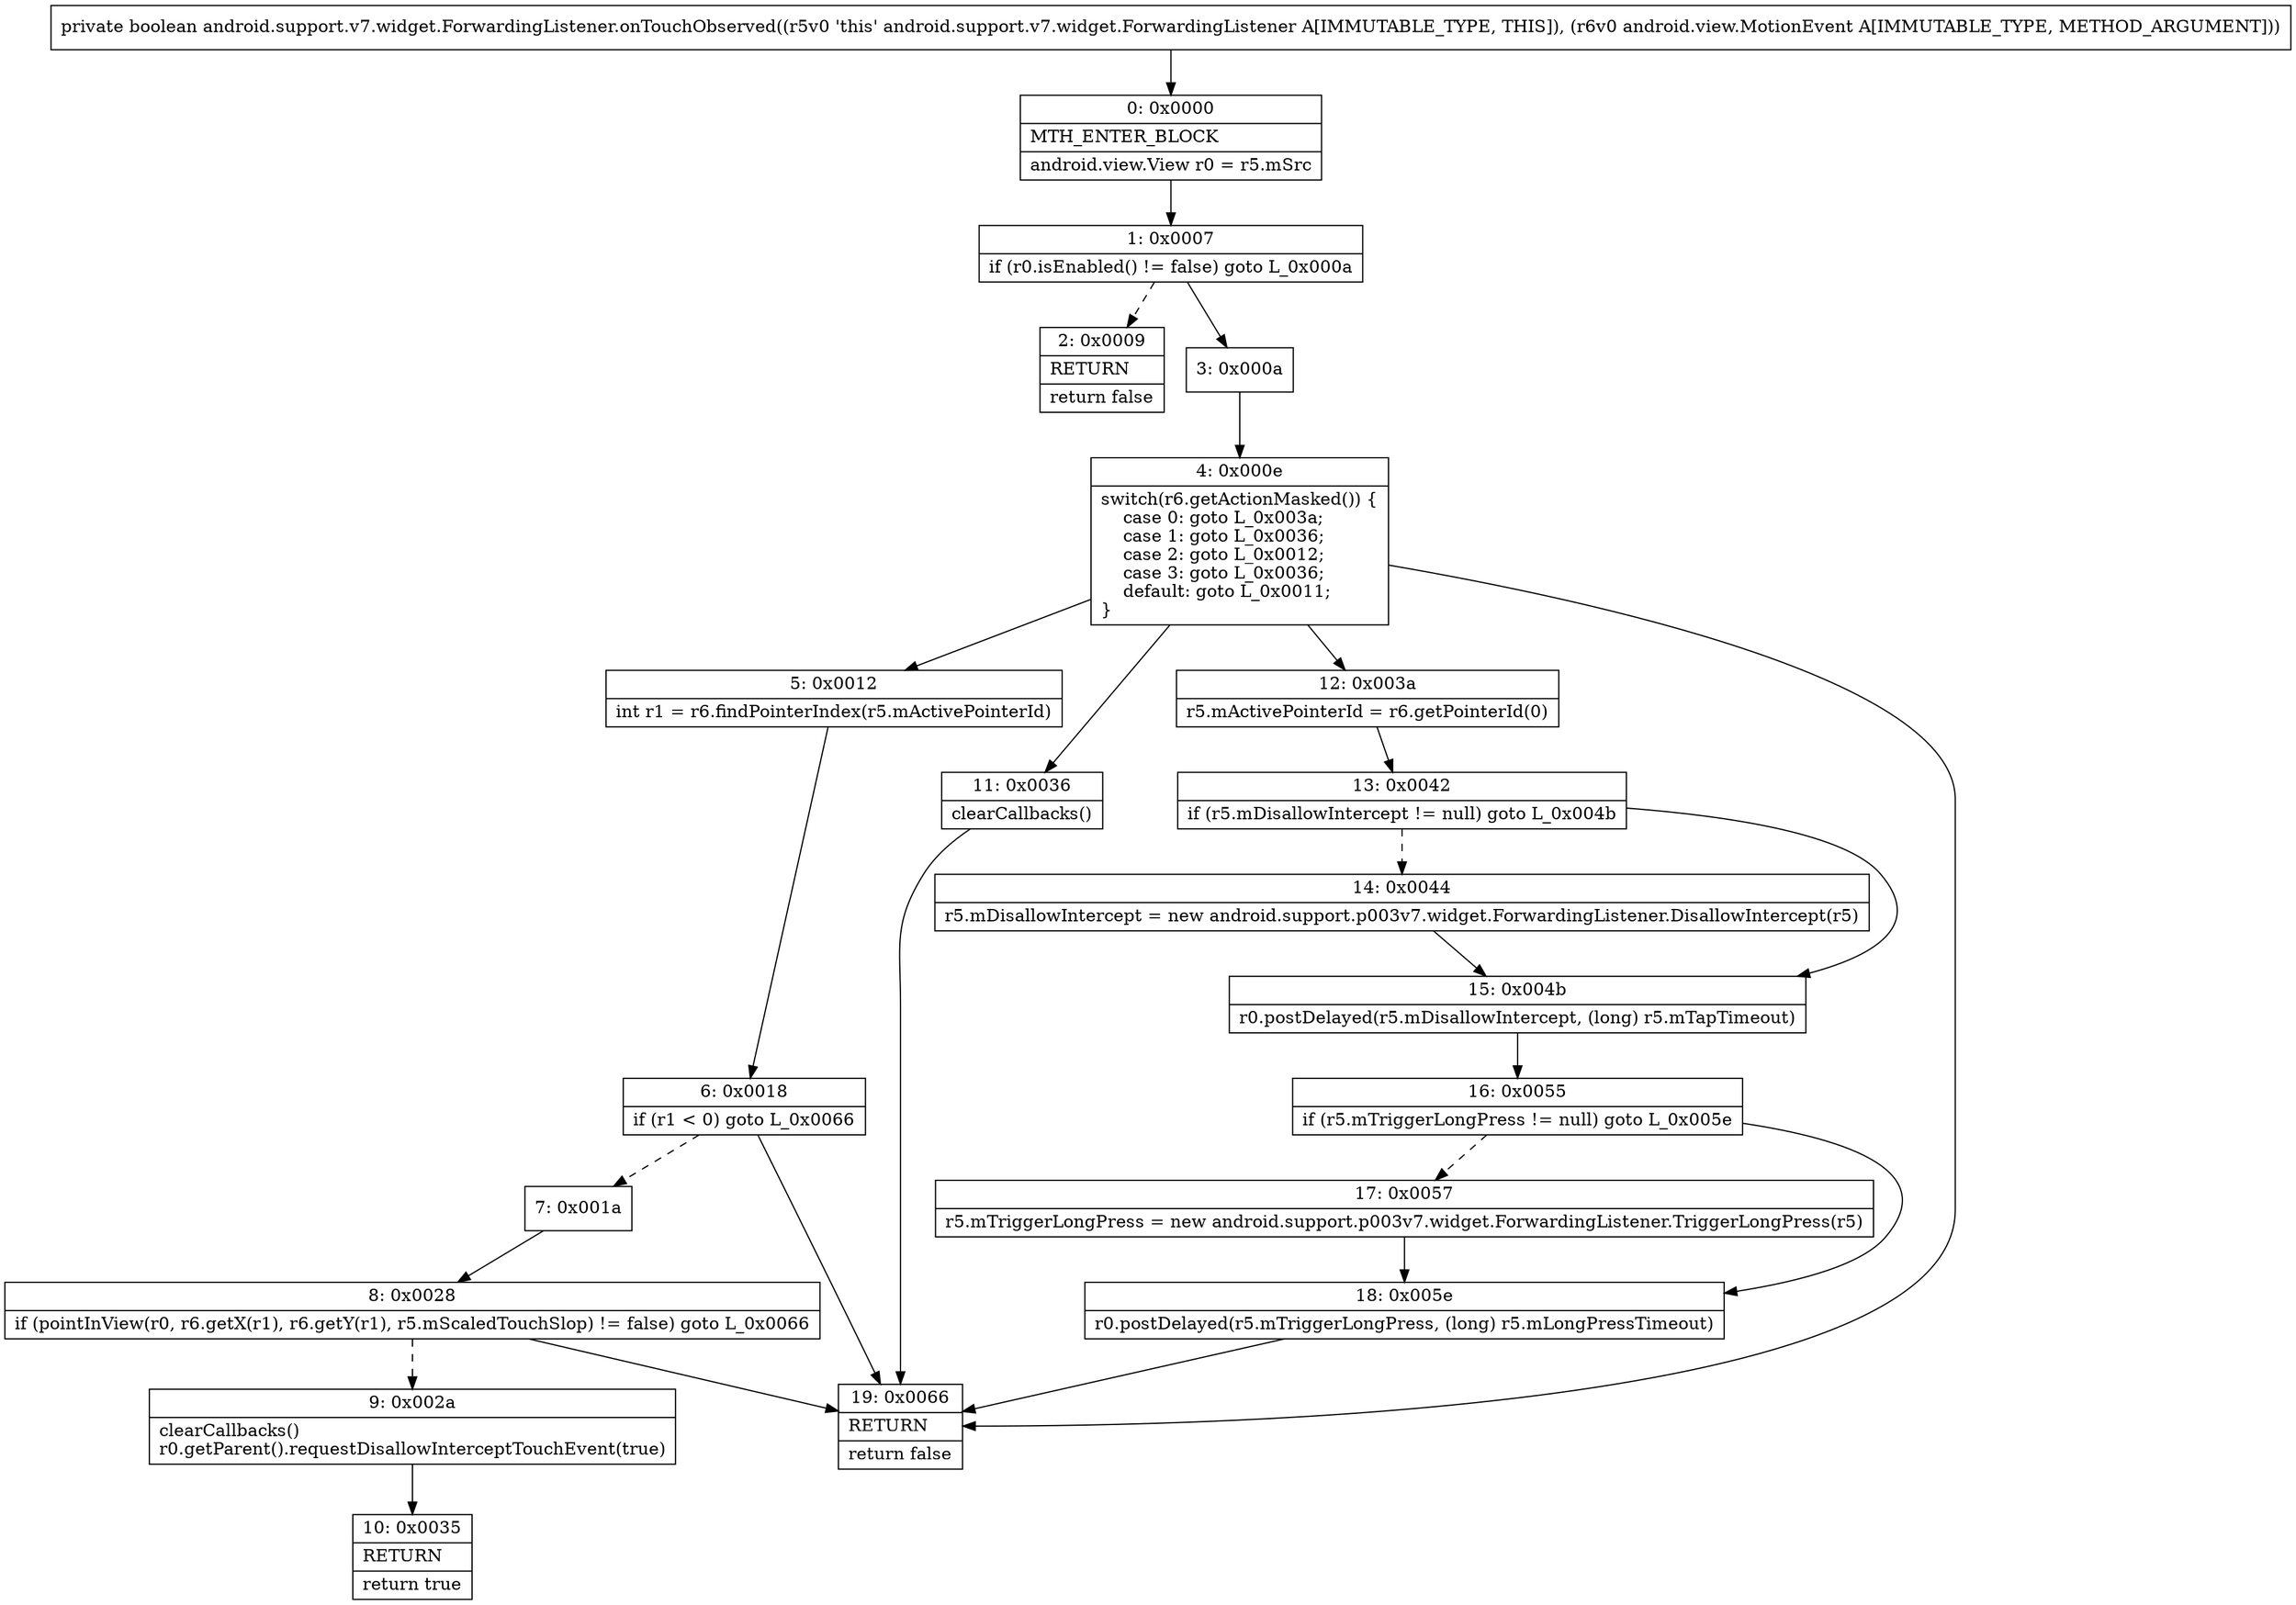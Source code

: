digraph "CFG forandroid.support.v7.widget.ForwardingListener.onTouchObserved(Landroid\/view\/MotionEvent;)Z" {
Node_0 [shape=record,label="{0\:\ 0x0000|MTH_ENTER_BLOCK\l|android.view.View r0 = r5.mSrc\l}"];
Node_1 [shape=record,label="{1\:\ 0x0007|if (r0.isEnabled() != false) goto L_0x000a\l}"];
Node_2 [shape=record,label="{2\:\ 0x0009|RETURN\l|return false\l}"];
Node_3 [shape=record,label="{3\:\ 0x000a}"];
Node_4 [shape=record,label="{4\:\ 0x000e|switch(r6.getActionMasked()) \{\l    case 0: goto L_0x003a;\l    case 1: goto L_0x0036;\l    case 2: goto L_0x0012;\l    case 3: goto L_0x0036;\l    default: goto L_0x0011;\l\}\l}"];
Node_5 [shape=record,label="{5\:\ 0x0012|int r1 = r6.findPointerIndex(r5.mActivePointerId)\l}"];
Node_6 [shape=record,label="{6\:\ 0x0018|if (r1 \< 0) goto L_0x0066\l}"];
Node_7 [shape=record,label="{7\:\ 0x001a}"];
Node_8 [shape=record,label="{8\:\ 0x0028|if (pointInView(r0, r6.getX(r1), r6.getY(r1), r5.mScaledTouchSlop) != false) goto L_0x0066\l}"];
Node_9 [shape=record,label="{9\:\ 0x002a|clearCallbacks()\lr0.getParent().requestDisallowInterceptTouchEvent(true)\l}"];
Node_10 [shape=record,label="{10\:\ 0x0035|RETURN\l|return true\l}"];
Node_11 [shape=record,label="{11\:\ 0x0036|clearCallbacks()\l}"];
Node_12 [shape=record,label="{12\:\ 0x003a|r5.mActivePointerId = r6.getPointerId(0)\l}"];
Node_13 [shape=record,label="{13\:\ 0x0042|if (r5.mDisallowIntercept != null) goto L_0x004b\l}"];
Node_14 [shape=record,label="{14\:\ 0x0044|r5.mDisallowIntercept = new android.support.p003v7.widget.ForwardingListener.DisallowIntercept(r5)\l}"];
Node_15 [shape=record,label="{15\:\ 0x004b|r0.postDelayed(r5.mDisallowIntercept, (long) r5.mTapTimeout)\l}"];
Node_16 [shape=record,label="{16\:\ 0x0055|if (r5.mTriggerLongPress != null) goto L_0x005e\l}"];
Node_17 [shape=record,label="{17\:\ 0x0057|r5.mTriggerLongPress = new android.support.p003v7.widget.ForwardingListener.TriggerLongPress(r5)\l}"];
Node_18 [shape=record,label="{18\:\ 0x005e|r0.postDelayed(r5.mTriggerLongPress, (long) r5.mLongPressTimeout)\l}"];
Node_19 [shape=record,label="{19\:\ 0x0066|RETURN\l|return false\l}"];
MethodNode[shape=record,label="{private boolean android.support.v7.widget.ForwardingListener.onTouchObserved((r5v0 'this' android.support.v7.widget.ForwardingListener A[IMMUTABLE_TYPE, THIS]), (r6v0 android.view.MotionEvent A[IMMUTABLE_TYPE, METHOD_ARGUMENT])) }"];
MethodNode -> Node_0;
Node_0 -> Node_1;
Node_1 -> Node_2[style=dashed];
Node_1 -> Node_3;
Node_3 -> Node_4;
Node_4 -> Node_5;
Node_4 -> Node_11;
Node_4 -> Node_12;
Node_4 -> Node_19;
Node_5 -> Node_6;
Node_6 -> Node_7[style=dashed];
Node_6 -> Node_19;
Node_7 -> Node_8;
Node_8 -> Node_9[style=dashed];
Node_8 -> Node_19;
Node_9 -> Node_10;
Node_11 -> Node_19;
Node_12 -> Node_13;
Node_13 -> Node_14[style=dashed];
Node_13 -> Node_15;
Node_14 -> Node_15;
Node_15 -> Node_16;
Node_16 -> Node_17[style=dashed];
Node_16 -> Node_18;
Node_17 -> Node_18;
Node_18 -> Node_19;
}

